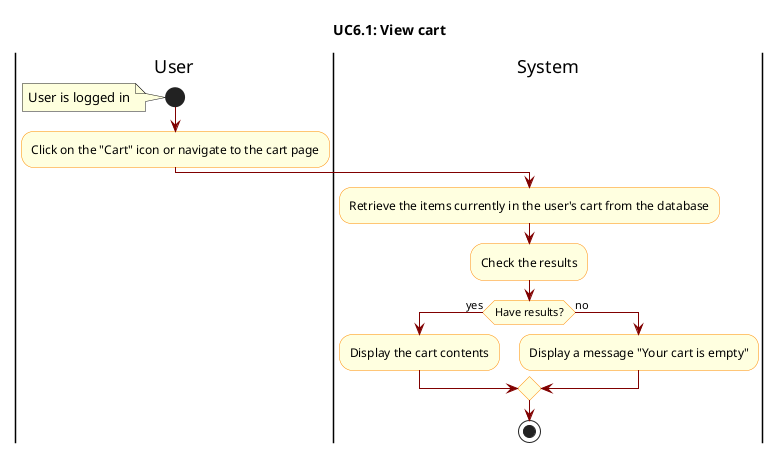 @startuml

skinparam ActivityBackgroundColor LightYellow
skinparam ActivityBorderColor DarkOrange
skinparam ArrowColor Maroon

title UC6.1: View cart

|User|
start
note left
    User is logged in
end note

|User|
:Click on the "Cart" icon or navigate to the cart page;

|System|
:Retrieve the items currently in the user's cart from the database;
:Check the results;

if(Have results?) then (yes)
    :Display the cart contents;
else(no)
    :Display a message "Your cart is empty";
endif

stop

@enduml
